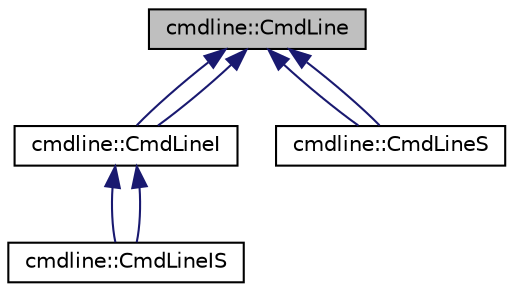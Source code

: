 digraph "cmdline::CmdLine"
{
 // LATEX_PDF_SIZE
  edge [fontname="Helvetica",fontsize="10",labelfontname="Helvetica",labelfontsize="10"];
  node [fontname="Helvetica",fontsize="10",shape=record];
  Node1 [label="cmdline::CmdLine",height=0.2,width=0.4,color="black", fillcolor="grey75", style="filled", fontcolor="black",tooltip=" "];
  Node1 -> Node2 [dir="back",color="midnightblue",fontsize="10",style="solid"];
  Node2 [label="cmdline::CmdLineI",height=0.2,width=0.4,color="black", fillcolor="white", style="filled",URL="$dd/dc5/classcmdline_1_1_cmd_line_i.html",tooltip=" "];
  Node2 -> Node3 [dir="back",color="midnightblue",fontsize="10",style="solid"];
  Node3 [label="cmdline::CmdLineIS",height=0.2,width=0.4,color="black", fillcolor="white", style="filled",URL="$d9/d36/classcmdline_1_1_cmd_line_i_s.html",tooltip=" "];
  Node2 -> Node3 [dir="back",color="midnightblue",fontsize="10",style="solid"];
  Node1 -> Node2 [dir="back",color="midnightblue",fontsize="10",style="solid"];
  Node1 -> Node4 [dir="back",color="midnightblue",fontsize="10",style="solid"];
  Node4 [label="cmdline::CmdLineS",height=0.2,width=0.4,color="black", fillcolor="white", style="filled",URL="$d0/d1b/classcmdline_1_1_cmd_line_s.html",tooltip=" "];
  Node1 -> Node4 [dir="back",color="midnightblue",fontsize="10",style="solid"];
}
